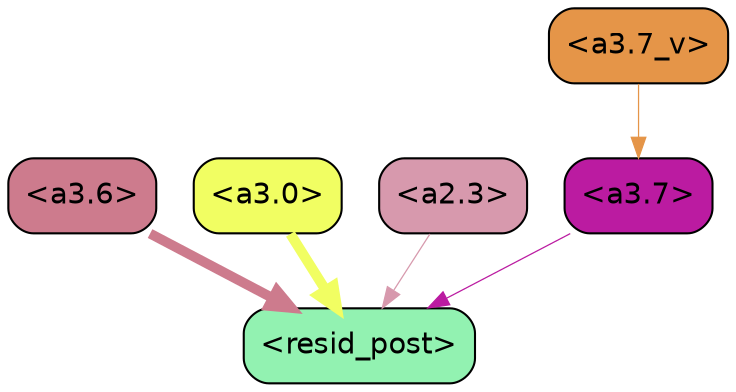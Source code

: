 strict digraph "" {
	graph [bgcolor=transparent,
		layout=dot,
		overlap=false,
		splines=true
	];
	"<a3.7>"	[color=black,
		fillcolor="#bb1ba1",
		fontname=Helvetica,
		shape=box,
		style="filled, rounded"];
	"<resid_post>"	[color=black,
		fillcolor="#92f2b1",
		fontname=Helvetica,
		shape=box,
		style="filled, rounded"];
	"<a3.7>" -> "<resid_post>"	[color="#bb1ba1",
		penwidth=0.6];
	"<a3.6>"	[color=black,
		fillcolor="#cd7b8d",
		fontname=Helvetica,
		shape=box,
		style="filled, rounded"];
	"<a3.6>" -> "<resid_post>"	[color="#cd7b8d",
		penwidth=4.746312499046326];
	"<a3.0>"	[color=black,
		fillcolor="#f1fe62",
		fontname=Helvetica,
		shape=box,
		style="filled, rounded"];
	"<a3.0>" -> "<resid_post>"	[color="#f1fe62",
		penwidth=4.896343111991882];
	"<a2.3>"	[color=black,
		fillcolor="#d799ad",
		fontname=Helvetica,
		shape=box,
		style="filled, rounded"];
	"<a2.3>" -> "<resid_post>"	[color="#d799ad",
		penwidth=0.6];
	"<a3.7_v>"	[color=black,
		fillcolor="#e59548",
		fontname=Helvetica,
		shape=box,
		style="filled, rounded"];
	"<a3.7_v>" -> "<a3.7>"	[color="#e59548",
		penwidth=0.6];
}
